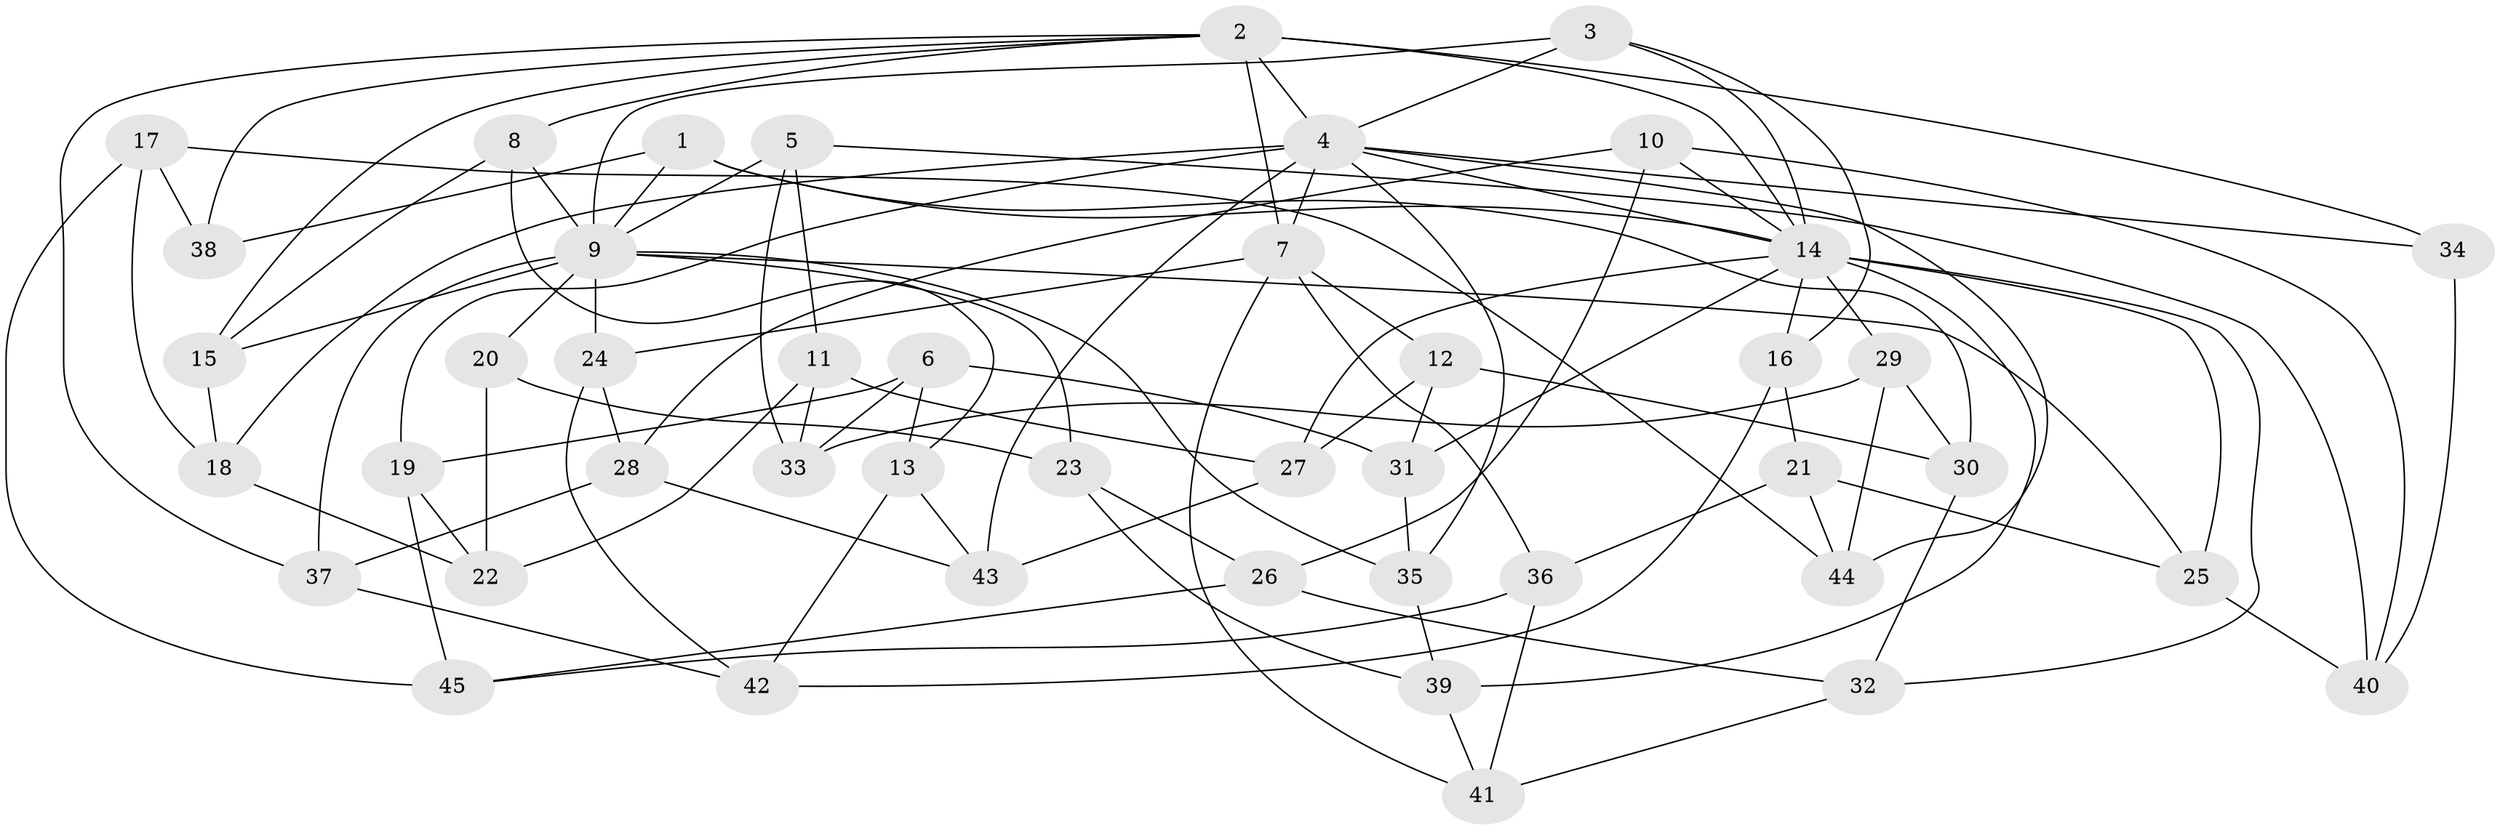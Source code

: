// original degree distribution, {4: 1.0}
// Generated by graph-tools (version 1.1) at 2025/53/03/04/25 22:53:48]
// undirected, 45 vertices, 102 edges
graph export_dot {
  node [color=gray90,style=filled];
  1;
  2;
  3;
  4;
  5;
  6;
  7;
  8;
  9;
  10;
  11;
  12;
  13;
  14;
  15;
  16;
  17;
  18;
  19;
  20;
  21;
  22;
  23;
  24;
  25;
  26;
  27;
  28;
  29;
  30;
  31;
  32;
  33;
  34;
  35;
  36;
  37;
  38;
  39;
  40;
  41;
  42;
  43;
  44;
  45;
  1 -- 9 [weight=1.0];
  1 -- 14 [weight=1.0];
  1 -- 30 [weight=1.0];
  1 -- 38 [weight=1.0];
  2 -- 4 [weight=2.0];
  2 -- 7 [weight=2.0];
  2 -- 8 [weight=1.0];
  2 -- 14 [weight=1.0];
  2 -- 15 [weight=1.0];
  2 -- 34 [weight=2.0];
  2 -- 37 [weight=1.0];
  2 -- 38 [weight=2.0];
  3 -- 4 [weight=1.0];
  3 -- 9 [weight=1.0];
  3 -- 14 [weight=1.0];
  3 -- 16 [weight=1.0];
  4 -- 7 [weight=2.0];
  4 -- 14 [weight=1.0];
  4 -- 18 [weight=1.0];
  4 -- 19 [weight=1.0];
  4 -- 34 [weight=1.0];
  4 -- 35 [weight=1.0];
  4 -- 43 [weight=1.0];
  4 -- 44 [weight=1.0];
  5 -- 9 [weight=1.0];
  5 -- 11 [weight=1.0];
  5 -- 33 [weight=1.0];
  5 -- 40 [weight=1.0];
  6 -- 13 [weight=1.0];
  6 -- 19 [weight=1.0];
  6 -- 31 [weight=1.0];
  6 -- 33 [weight=1.0];
  7 -- 12 [weight=1.0];
  7 -- 24 [weight=1.0];
  7 -- 36 [weight=1.0];
  7 -- 41 [weight=1.0];
  8 -- 9 [weight=1.0];
  8 -- 13 [weight=1.0];
  8 -- 15 [weight=1.0];
  9 -- 15 [weight=1.0];
  9 -- 20 [weight=2.0];
  9 -- 23 [weight=1.0];
  9 -- 24 [weight=1.0];
  9 -- 25 [weight=1.0];
  9 -- 35 [weight=1.0];
  9 -- 37 [weight=1.0];
  10 -- 14 [weight=1.0];
  10 -- 26 [weight=1.0];
  10 -- 28 [weight=1.0];
  10 -- 40 [weight=1.0];
  11 -- 22 [weight=1.0];
  11 -- 27 [weight=1.0];
  11 -- 33 [weight=1.0];
  12 -- 27 [weight=1.0];
  12 -- 30 [weight=1.0];
  12 -- 31 [weight=1.0];
  13 -- 42 [weight=1.0];
  13 -- 43 [weight=1.0];
  14 -- 16 [weight=1.0];
  14 -- 25 [weight=1.0];
  14 -- 27 [weight=1.0];
  14 -- 29 [weight=1.0];
  14 -- 31 [weight=1.0];
  14 -- 32 [weight=1.0];
  14 -- 39 [weight=1.0];
  15 -- 18 [weight=1.0];
  16 -- 21 [weight=1.0];
  16 -- 42 [weight=1.0];
  17 -- 18 [weight=1.0];
  17 -- 38 [weight=1.0];
  17 -- 44 [weight=1.0];
  17 -- 45 [weight=1.0];
  18 -- 22 [weight=1.0];
  19 -- 22 [weight=1.0];
  19 -- 45 [weight=1.0];
  20 -- 22 [weight=1.0];
  20 -- 23 [weight=1.0];
  21 -- 25 [weight=1.0];
  21 -- 36 [weight=1.0];
  21 -- 44 [weight=1.0];
  23 -- 26 [weight=1.0];
  23 -- 39 [weight=1.0];
  24 -- 28 [weight=1.0];
  24 -- 42 [weight=1.0];
  25 -- 40 [weight=1.0];
  26 -- 32 [weight=1.0];
  26 -- 45 [weight=1.0];
  27 -- 43 [weight=1.0];
  28 -- 37 [weight=1.0];
  28 -- 43 [weight=1.0];
  29 -- 30 [weight=1.0];
  29 -- 33 [weight=1.0];
  29 -- 44 [weight=1.0];
  30 -- 32 [weight=1.0];
  31 -- 35 [weight=1.0];
  32 -- 41 [weight=1.0];
  34 -- 40 [weight=1.0];
  35 -- 39 [weight=1.0];
  36 -- 41 [weight=1.0];
  36 -- 45 [weight=1.0];
  37 -- 42 [weight=1.0];
  39 -- 41 [weight=1.0];
}
